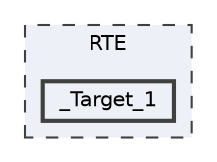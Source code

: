 digraph "RTE/_Target_1"
{
 // LATEX_PDF_SIZE
  bgcolor="transparent";
  edge [fontname=Helvetica,fontsize=10,labelfontname=Helvetica,labelfontsize=10];
  node [fontname=Helvetica,fontsize=10,shape=box,height=0.2,width=0.4];
  compound=true
  subgraph clusterdir_2cfa845288836d0010190eddcc80c178 {
    graph [ bgcolor="#edf0f7", pencolor="grey25", label="RTE", fontname=Helvetica,fontsize=10 style="filled,dashed", URL="dir_2cfa845288836d0010190eddcc80c178.html",tooltip=""]
  dir_6292961027cff51fd5e899c47c1cfc61 [label="_Target_1", fillcolor="#edf0f7", color="grey25", style="filled,bold", URL="dir_6292961027cff51fd5e899c47c1cfc61.html",tooltip=""];
  }
}
